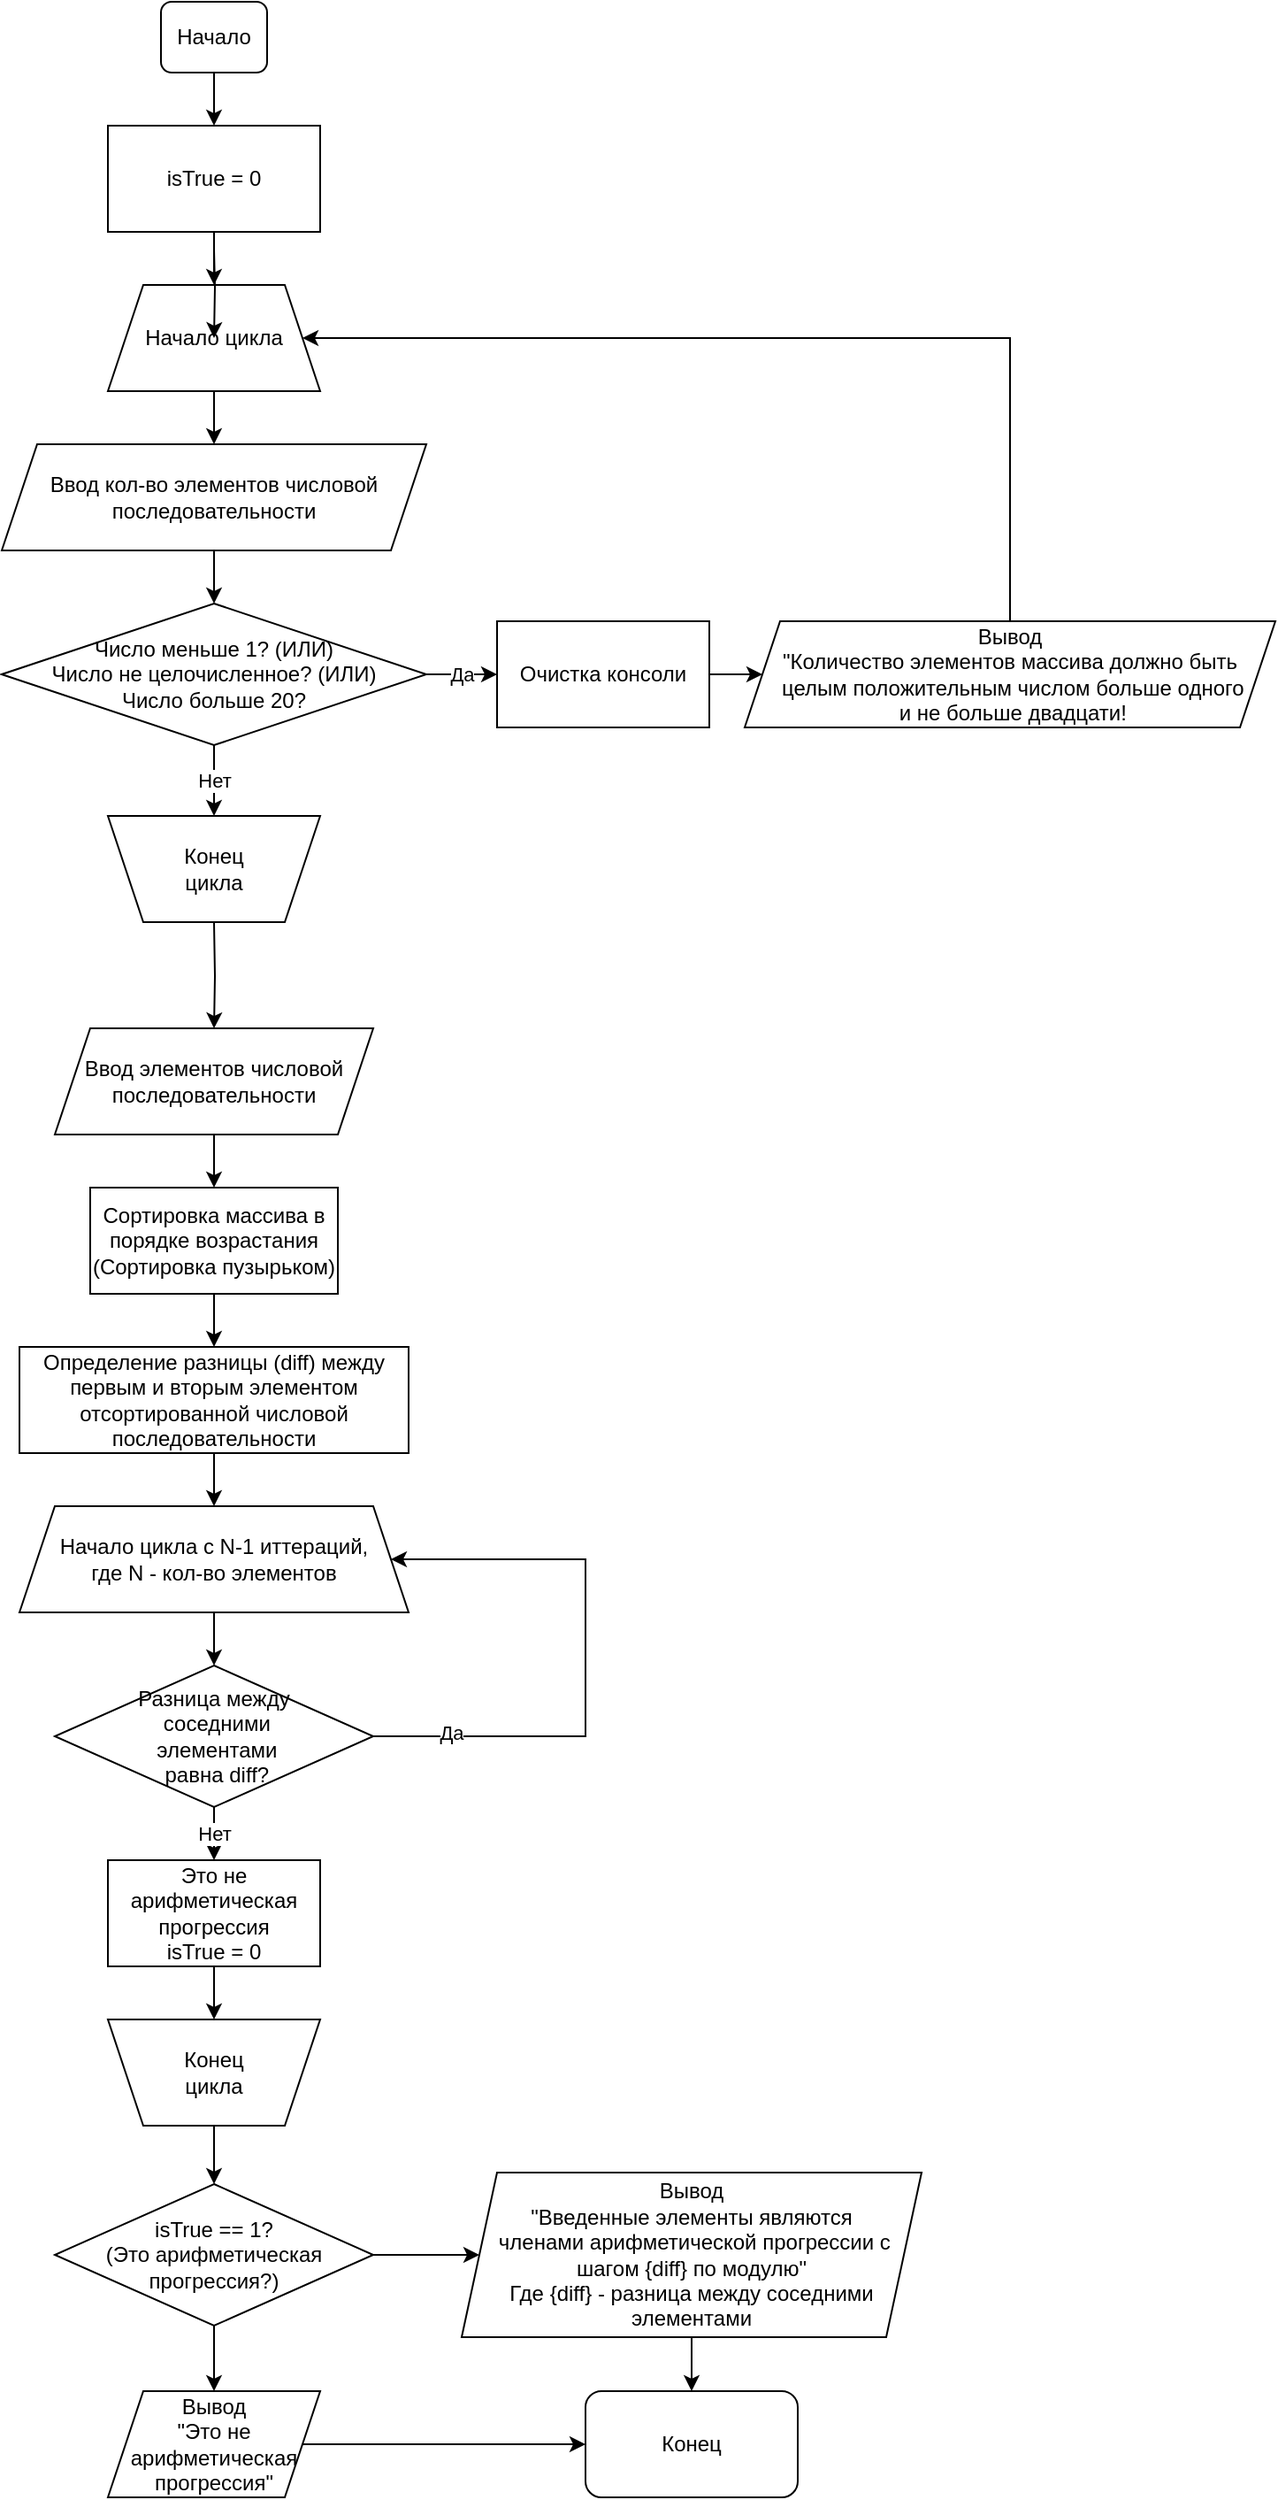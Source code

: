 <mxfile version="14.2.4" type="device"><diagram id="d4X1Cd9X8v7Zr0KptMxo" name="Page-1"><mxGraphModel dx="700" dy="1892" grid="1" gridSize="10" guides="1" tooltips="1" connect="1" arrows="1" fold="1" page="1" pageScale="1" pageWidth="850" pageHeight="1100" math="0" shadow="0"><root><mxCell id="0"/><mxCell id="1" parent="0"/><mxCell id="SGYXuSvxYbiy65N96n1L-14" value="" style="edgeStyle=orthogonalEdgeStyle;rounded=0;orthogonalLoop=1;jettySize=auto;html=1;" edge="1" parent="1" source="BcIzSvd7sPk68MeEpzMr-1" target="SGYXuSvxYbiy65N96n1L-13"><mxGeometry relative="1" as="geometry"/></mxCell><mxCell id="BcIzSvd7sPk68MeEpzMr-1" value="Начало" style="rounded=1;whiteSpace=wrap;html=1;" parent="1" vertex="1"><mxGeometry x="340" y="-30" width="60" height="40" as="geometry"/></mxCell><mxCell id="BcIzSvd7sPk68MeEpzMr-12" value="" style="edgeStyle=orthogonalEdgeStyle;rounded=0;orthogonalLoop=1;jettySize=auto;html=1;" parent="1" source="BcIzSvd7sPk68MeEpzMr-2" target="BcIzSvd7sPk68MeEpzMr-6" edge="1"><mxGeometry relative="1" as="geometry"/></mxCell><mxCell id="BcIzSvd7sPk68MeEpzMr-2" value="Ввод кол-во элементов числовой последовательности" style="shape=parallelogram;perimeter=parallelogramPerimeter;whiteSpace=wrap;html=1;fixedSize=1;" parent="1" vertex="1"><mxGeometry x="250" y="220" width="240" height="60" as="geometry"/></mxCell><mxCell id="BcIzSvd7sPk68MeEpzMr-15" value="" style="edgeStyle=orthogonalEdgeStyle;rounded=0;orthogonalLoop=1;jettySize=auto;html=1;" parent="1" source="BcIzSvd7sPk68MeEpzMr-5" target="BcIzSvd7sPk68MeEpzMr-14" edge="1"><mxGeometry relative="1" as="geometry"/></mxCell><mxCell id="BcIzSvd7sPk68MeEpzMr-5" value="Очистка консоли" style="rounded=0;whiteSpace=wrap;html=1;" parent="1" vertex="1"><mxGeometry x="530" y="320" width="120" height="60" as="geometry"/></mxCell><mxCell id="BcIzSvd7sPk68MeEpzMr-13" value="Да" style="edgeStyle=orthogonalEdgeStyle;rounded=0;orthogonalLoop=1;jettySize=auto;html=1;" parent="1" source="BcIzSvd7sPk68MeEpzMr-6" target="BcIzSvd7sPk68MeEpzMr-5" edge="1"><mxGeometry relative="1" as="geometry"/></mxCell><mxCell id="BcIzSvd7sPk68MeEpzMr-19" value="Нет" style="edgeStyle=orthogonalEdgeStyle;rounded=0;orthogonalLoop=1;jettySize=auto;html=1;" parent="1" source="BcIzSvd7sPk68MeEpzMr-6" target="BcIzSvd7sPk68MeEpzMr-18" edge="1"><mxGeometry relative="1" as="geometry"/></mxCell><mxCell id="BcIzSvd7sPk68MeEpzMr-6" value="Число меньше 1? (ИЛИ) &lt;br&gt;Число не целочисленное? (ИЛИ) &lt;br&gt;Число больше 20?" style="rhombus;whiteSpace=wrap;html=1;" parent="1" vertex="1"><mxGeometry x="250" y="310" width="240" height="80" as="geometry"/></mxCell><mxCell id="BcIzSvd7sPk68MeEpzMr-11" value="" style="edgeStyle=orthogonalEdgeStyle;rounded=0;orthogonalLoop=1;jettySize=auto;html=1;" parent="1" source="BcIzSvd7sPk68MeEpzMr-7" target="BcIzSvd7sPk68MeEpzMr-2" edge="1"><mxGeometry relative="1" as="geometry"/></mxCell><mxCell id="BcIzSvd7sPk68MeEpzMr-7" value="Начало цикла" style="shape=trapezoid;perimeter=trapezoidPerimeter;whiteSpace=wrap;html=1;fixedSize=1;" parent="1" vertex="1"><mxGeometry x="310" y="130" width="120" height="60" as="geometry"/></mxCell><mxCell id="BcIzSvd7sPk68MeEpzMr-10" value="" style="edgeStyle=orthogonalEdgeStyle;rounded=0;orthogonalLoop=1;jettySize=auto;html=1;" parent="1" target="BcIzSvd7sPk68MeEpzMr-7" edge="1"><mxGeometry relative="1" as="geometry"><mxPoint x="370" y="110" as="sourcePoint"/></mxGeometry></mxCell><mxCell id="BcIzSvd7sPk68MeEpzMr-20" style="edgeStyle=orthogonalEdgeStyle;rounded=0;orthogonalLoop=1;jettySize=auto;html=1;entryX=1;entryY=0.5;entryDx=0;entryDy=0;" parent="1" source="BcIzSvd7sPk68MeEpzMr-14" target="BcIzSvd7sPk68MeEpzMr-7" edge="1"><mxGeometry relative="1" as="geometry"><Array as="points"><mxPoint x="820" y="160"/></Array></mxGeometry></mxCell><mxCell id="BcIzSvd7sPk68MeEpzMr-14" value="Вывод &lt;br&gt;&quot;Количество элементов массива должно быть&lt;br&gt;&amp;nbsp;целым положительным числом больше одного&lt;br&gt;&amp;nbsp;и не больше двадцати!" style="shape=parallelogram;perimeter=parallelogramPerimeter;whiteSpace=wrap;html=1;fixedSize=1;" parent="1" vertex="1"><mxGeometry x="670" y="320" width="300" height="60" as="geometry"/></mxCell><mxCell id="BcIzSvd7sPk68MeEpzMr-18" value="" style="shape=trapezoid;perimeter=trapezoidPerimeter;whiteSpace=wrap;html=1;fixedSize=1;rotation=-180;" parent="1" vertex="1"><mxGeometry x="310" y="430" width="120" height="60" as="geometry"/></mxCell><mxCell id="SGYXuSvxYbiy65N96n1L-3" value="" style="edgeStyle=orthogonalEdgeStyle;rounded=0;orthogonalLoop=1;jettySize=auto;html=1;" edge="1" parent="1" target="SGYXuSvxYbiy65N96n1L-2"><mxGeometry relative="1" as="geometry"><mxPoint x="370" y="490" as="sourcePoint"/></mxGeometry></mxCell><mxCell id="SGYXuSvxYbiy65N96n1L-1" value="Конец цикла" style="text;html=1;strokeColor=none;fillColor=none;align=center;verticalAlign=middle;whiteSpace=wrap;rounded=0;" vertex="1" parent="1"><mxGeometry x="350" y="450" width="40" height="20" as="geometry"/></mxCell><mxCell id="SGYXuSvxYbiy65N96n1L-5" value="" style="edgeStyle=orthogonalEdgeStyle;rounded=0;orthogonalLoop=1;jettySize=auto;html=1;" edge="1" parent="1" source="SGYXuSvxYbiy65N96n1L-2" target="SGYXuSvxYbiy65N96n1L-4"><mxGeometry relative="1" as="geometry"/></mxCell><mxCell id="SGYXuSvxYbiy65N96n1L-2" value="Ввод элементов числовой последовательности" style="shape=parallelogram;perimeter=parallelogramPerimeter;whiteSpace=wrap;html=1;fixedSize=1;" vertex="1" parent="1"><mxGeometry x="280" y="550" width="180" height="60" as="geometry"/></mxCell><mxCell id="SGYXuSvxYbiy65N96n1L-7" value="" style="edgeStyle=orthogonalEdgeStyle;rounded=0;orthogonalLoop=1;jettySize=auto;html=1;" edge="1" parent="1" source="SGYXuSvxYbiy65N96n1L-4" target="SGYXuSvxYbiy65N96n1L-6"><mxGeometry relative="1" as="geometry"/></mxCell><mxCell id="SGYXuSvxYbiy65N96n1L-4" value="Сортировка массива в порядке возрастания&lt;br&gt;(Сортировка пузырьком)" style="rounded=0;whiteSpace=wrap;html=1;" vertex="1" parent="1"><mxGeometry x="300" y="640" width="140" height="60" as="geometry"/></mxCell><mxCell id="SGYXuSvxYbiy65N96n1L-9" value="" style="edgeStyle=orthogonalEdgeStyle;rounded=0;orthogonalLoop=1;jettySize=auto;html=1;" edge="1" parent="1" source="SGYXuSvxYbiy65N96n1L-6" target="SGYXuSvxYbiy65N96n1L-8"><mxGeometry relative="1" as="geometry"/></mxCell><mxCell id="SGYXuSvxYbiy65N96n1L-6" value="Определение разницы (diff) между первым и вторым элементом отсортированной числовой последовательности" style="rounded=0;whiteSpace=wrap;html=1;" vertex="1" parent="1"><mxGeometry x="260" y="730" width="220" height="60" as="geometry"/></mxCell><mxCell id="SGYXuSvxYbiy65N96n1L-11" value="" style="edgeStyle=orthogonalEdgeStyle;rounded=0;orthogonalLoop=1;jettySize=auto;html=1;" edge="1" parent="1" source="SGYXuSvxYbiy65N96n1L-8" target="SGYXuSvxYbiy65N96n1L-10"><mxGeometry relative="1" as="geometry"/></mxCell><mxCell id="SGYXuSvxYbiy65N96n1L-8" value="Начало цикла с N-1 иттераций, &lt;br&gt;где N - кол-во элементов" style="shape=trapezoid;perimeter=trapezoidPerimeter;whiteSpace=wrap;html=1;fixedSize=1;" vertex="1" parent="1"><mxGeometry x="260" y="820" width="220" height="60" as="geometry"/></mxCell><mxCell id="SGYXuSvxYbiy65N96n1L-16" value="Нет" style="edgeStyle=orthogonalEdgeStyle;rounded=0;orthogonalLoop=1;jettySize=auto;html=1;" edge="1" parent="1" source="SGYXuSvxYbiy65N96n1L-10" target="SGYXuSvxYbiy65N96n1L-12"><mxGeometry relative="1" as="geometry"/></mxCell><mxCell id="SGYXuSvxYbiy65N96n1L-20" style="edgeStyle=orthogonalEdgeStyle;rounded=0;orthogonalLoop=1;jettySize=auto;html=1;entryX=1;entryY=0.5;entryDx=0;entryDy=0;" edge="1" parent="1" source="SGYXuSvxYbiy65N96n1L-10" target="SGYXuSvxYbiy65N96n1L-8"><mxGeometry relative="1" as="geometry"><Array as="points"><mxPoint x="580" y="950"/><mxPoint x="580" y="850"/></Array></mxGeometry></mxCell><mxCell id="SGYXuSvxYbiy65N96n1L-21" value="Да" style="edgeLabel;html=1;align=center;verticalAlign=middle;resizable=0;points=[];" vertex="1" connectable="0" parent="SGYXuSvxYbiy65N96n1L-20"><mxGeometry x="-0.733" y="2" relative="1" as="geometry"><mxPoint as="offset"/></mxGeometry></mxCell><mxCell id="SGYXuSvxYbiy65N96n1L-10" value="Разница между&lt;br&gt;&amp;nbsp;соседними&lt;br&gt;&amp;nbsp;элементами&lt;br&gt;&amp;nbsp;равна diff?" style="rhombus;whiteSpace=wrap;html=1;" vertex="1" parent="1"><mxGeometry x="280" y="910" width="180" height="80" as="geometry"/></mxCell><mxCell id="SGYXuSvxYbiy65N96n1L-19" value="" style="edgeStyle=orthogonalEdgeStyle;rounded=0;orthogonalLoop=1;jettySize=auto;html=1;entryX=0.5;entryY=1;entryDx=0;entryDy=0;" edge="1" parent="1" source="SGYXuSvxYbiy65N96n1L-12" target="SGYXuSvxYbiy65N96n1L-17"><mxGeometry relative="1" as="geometry"/></mxCell><mxCell id="SGYXuSvxYbiy65N96n1L-12" value="Это не арифметическая прогрессия&lt;br&gt;isTrue = 0" style="rounded=0;whiteSpace=wrap;html=1;" vertex="1" parent="1"><mxGeometry x="310" y="1020" width="120" height="60" as="geometry"/></mxCell><mxCell id="SGYXuSvxYbiy65N96n1L-15" value="" style="edgeStyle=orthogonalEdgeStyle;rounded=0;orthogonalLoop=1;jettySize=auto;html=1;" edge="1" parent="1" source="SGYXuSvxYbiy65N96n1L-13" target="BcIzSvd7sPk68MeEpzMr-7"><mxGeometry relative="1" as="geometry"/></mxCell><mxCell id="SGYXuSvxYbiy65N96n1L-13" value="isTrue = 0" style="rounded=0;whiteSpace=wrap;html=1;" vertex="1" parent="1"><mxGeometry x="310" y="40" width="120" height="60" as="geometry"/></mxCell><mxCell id="SGYXuSvxYbiy65N96n1L-23" value="" style="edgeStyle=orthogonalEdgeStyle;rounded=0;orthogonalLoop=1;jettySize=auto;html=1;" edge="1" parent="1" source="SGYXuSvxYbiy65N96n1L-17" target="SGYXuSvxYbiy65N96n1L-22"><mxGeometry relative="1" as="geometry"/></mxCell><mxCell id="SGYXuSvxYbiy65N96n1L-17" value="" style="shape=trapezoid;perimeter=trapezoidPerimeter;whiteSpace=wrap;html=1;fixedSize=1;rotation=-180;" vertex="1" parent="1"><mxGeometry x="310" y="1110" width="120" height="60" as="geometry"/></mxCell><mxCell id="SGYXuSvxYbiy65N96n1L-18" value="Конец цикла" style="text;html=1;strokeColor=none;fillColor=none;align=center;verticalAlign=middle;whiteSpace=wrap;rounded=0;" vertex="1" parent="1"><mxGeometry x="350" y="1130" width="40" height="20" as="geometry"/></mxCell><mxCell id="SGYXuSvxYbiy65N96n1L-26" value="" style="edgeStyle=orthogonalEdgeStyle;rounded=0;orthogonalLoop=1;jettySize=auto;html=1;" edge="1" parent="1" source="SGYXuSvxYbiy65N96n1L-22" target="SGYXuSvxYbiy65N96n1L-25"><mxGeometry relative="1" as="geometry"/></mxCell><mxCell id="SGYXuSvxYbiy65N96n1L-28" value="" style="edgeStyle=orthogonalEdgeStyle;rounded=0;orthogonalLoop=1;jettySize=auto;html=1;" edge="1" parent="1" source="SGYXuSvxYbiy65N96n1L-22" target="SGYXuSvxYbiy65N96n1L-27"><mxGeometry relative="1" as="geometry"/></mxCell><mxCell id="SGYXuSvxYbiy65N96n1L-22" value="isTrue == 1?&lt;br&gt;(Это арифметическая прогрессия?)" style="rhombus;whiteSpace=wrap;html=1;" vertex="1" parent="1"><mxGeometry x="280" y="1203" width="180" height="80" as="geometry"/></mxCell><mxCell id="SGYXuSvxYbiy65N96n1L-30" value="" style="edgeStyle=orthogonalEdgeStyle;rounded=0;orthogonalLoop=1;jettySize=auto;html=1;" edge="1" parent="1" source="SGYXuSvxYbiy65N96n1L-25" target="SGYXuSvxYbiy65N96n1L-29"><mxGeometry relative="1" as="geometry"/></mxCell><mxCell id="SGYXuSvxYbiy65N96n1L-25" value="Вывод&lt;br&gt;&quot;Введенные элементы являются&lt;br&gt;&amp;nbsp;членами арифметической прогрессии с шагом {diff} по модулю&quot;&lt;br&gt;Где {diff} - разница между соседними элементами" style="shape=parallelogram;perimeter=parallelogramPerimeter;whiteSpace=wrap;html=1;fixedSize=1;" vertex="1" parent="1"><mxGeometry x="510" y="1196.5" width="260" height="93" as="geometry"/></mxCell><mxCell id="SGYXuSvxYbiy65N96n1L-32" value="" style="edgeStyle=orthogonalEdgeStyle;rounded=0;orthogonalLoop=1;jettySize=auto;html=1;entryX=0;entryY=0.5;entryDx=0;entryDy=0;" edge="1" parent="1" source="SGYXuSvxYbiy65N96n1L-27" target="SGYXuSvxYbiy65N96n1L-29"><mxGeometry relative="1" as="geometry"><mxPoint x="540" y="1350" as="targetPoint"/></mxGeometry></mxCell><mxCell id="SGYXuSvxYbiy65N96n1L-27" value="Вывод&lt;br&gt;&quot;Это не арифметическая прогрессия&quot;" style="shape=parallelogram;perimeter=parallelogramPerimeter;whiteSpace=wrap;html=1;fixedSize=1;" vertex="1" parent="1"><mxGeometry x="310" y="1320" width="120" height="60" as="geometry"/></mxCell><mxCell id="SGYXuSvxYbiy65N96n1L-29" value="Конец" style="rounded=1;whiteSpace=wrap;html=1;" vertex="1" parent="1"><mxGeometry x="580" y="1320" width="120" height="60" as="geometry"/></mxCell></root></mxGraphModel></diagram></mxfile>